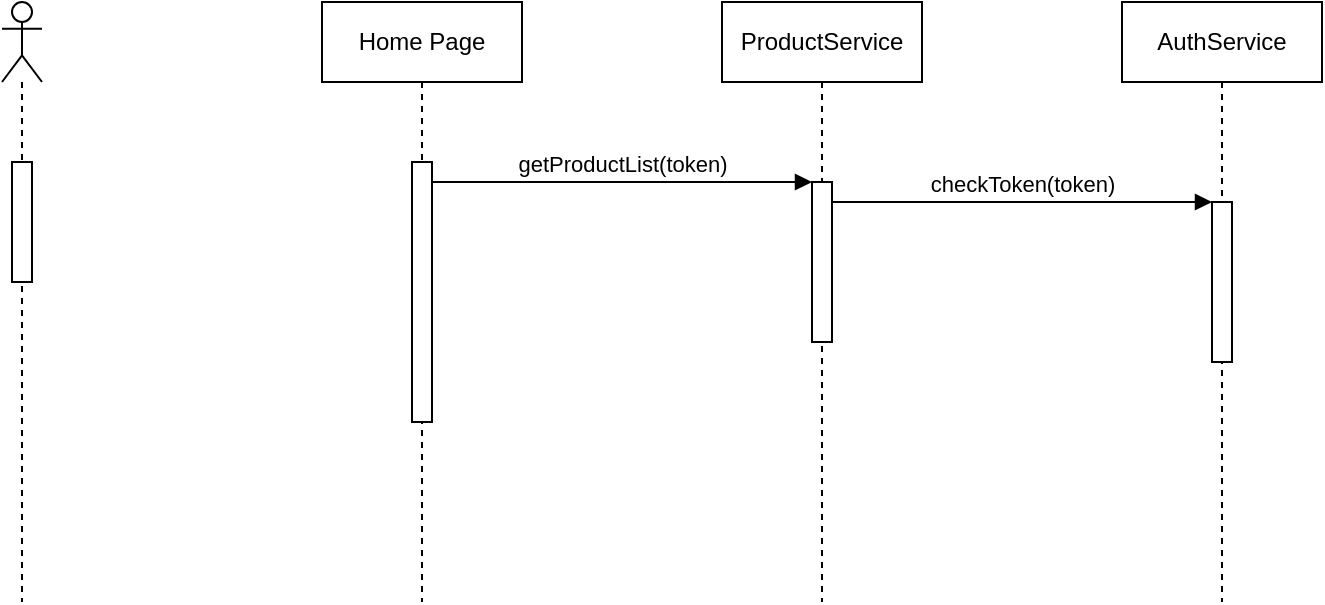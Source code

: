 <mxfile>
    <diagram id="OKvoIwqWP_rk-U-jqHxk" name="第 1 页">
        <mxGraphModel dx="918" dy="534" grid="1" gridSize="10" guides="1" tooltips="1" connect="1" arrows="1" fold="1" page="1" pageScale="1" pageWidth="827" pageHeight="1169" math="0" shadow="0">
            <root>
                <mxCell id="0"/>
                <mxCell id="1" parent="0"/>
                <mxCell id="2" value="" style="shape=umlLifeline;participant=umlActor;perimeter=lifelinePerimeter;whiteSpace=wrap;html=1;container=1;collapsible=0;recursiveResize=0;verticalAlign=top;spacingTop=36;outlineConnect=0;" parent="1" vertex="1">
                    <mxGeometry x="30" y="40" width="20" height="300" as="geometry"/>
                </mxCell>
                <mxCell id="15" value="" style="html=1;points=[];perimeter=orthogonalPerimeter;" vertex="1" parent="2">
                    <mxGeometry x="5" y="80" width="10" height="60" as="geometry"/>
                </mxCell>
                <mxCell id="3" value="Home Page" style="shape=umlLifeline;perimeter=lifelinePerimeter;whiteSpace=wrap;html=1;container=1;collapsible=0;recursiveResize=0;outlineConnect=0;" parent="1" vertex="1">
                    <mxGeometry x="190" y="40" width="100" height="300" as="geometry"/>
                </mxCell>
                <mxCell id="18" value="" style="html=1;points=[];perimeter=orthogonalPerimeter;" vertex="1" parent="3">
                    <mxGeometry x="45" y="80" width="10" height="130" as="geometry"/>
                </mxCell>
                <mxCell id="4" value="ProductService" style="shape=umlLifeline;perimeter=lifelinePerimeter;whiteSpace=wrap;html=1;container=1;collapsible=0;recursiveResize=0;outlineConnect=0;" parent="1" vertex="1">
                    <mxGeometry x="390" y="40" width="100" height="300" as="geometry"/>
                </mxCell>
                <mxCell id="20" value="" style="html=1;points=[];perimeter=orthogonalPerimeter;" vertex="1" parent="4">
                    <mxGeometry x="45" y="90" width="10" height="80" as="geometry"/>
                </mxCell>
                <mxCell id="22" value="getProductList(token)" style="html=1;verticalAlign=bottom;endArrow=block;" edge="1" parent="1" source="18" target="20">
                    <mxGeometry width="80" relative="1" as="geometry">
                        <mxPoint x="240" y="140" as="sourcePoint"/>
                        <mxPoint x="320" y="140" as="targetPoint"/>
                        <Array as="points">
                            <mxPoint x="260" y="130"/>
                        </Array>
                    </mxGeometry>
                </mxCell>
                <mxCell id="23" value="AuthService" style="shape=umlLifeline;perimeter=lifelinePerimeter;whiteSpace=wrap;html=1;container=1;collapsible=0;recursiveResize=0;outlineConnect=0;" vertex="1" parent="1">
                    <mxGeometry x="590" y="40" width="100" height="300" as="geometry"/>
                </mxCell>
                <mxCell id="24" value="" style="html=1;points=[];perimeter=orthogonalPerimeter;" vertex="1" parent="23">
                    <mxGeometry x="45" y="100" width="10" height="80" as="geometry"/>
                </mxCell>
                <mxCell id="25" value="checkToken(token)" style="html=1;verticalAlign=bottom;endArrow=block;" edge="1" parent="1" source="20" target="24">
                    <mxGeometry width="80" relative="1" as="geometry">
                        <mxPoint x="500" y="230" as="sourcePoint"/>
                        <mxPoint x="690" y="230" as="targetPoint"/>
                        <Array as="points">
                            <mxPoint x="520" y="140"/>
                        </Array>
                    </mxGeometry>
                </mxCell>
            </root>
        </mxGraphModel>
    </diagram>
</mxfile>
